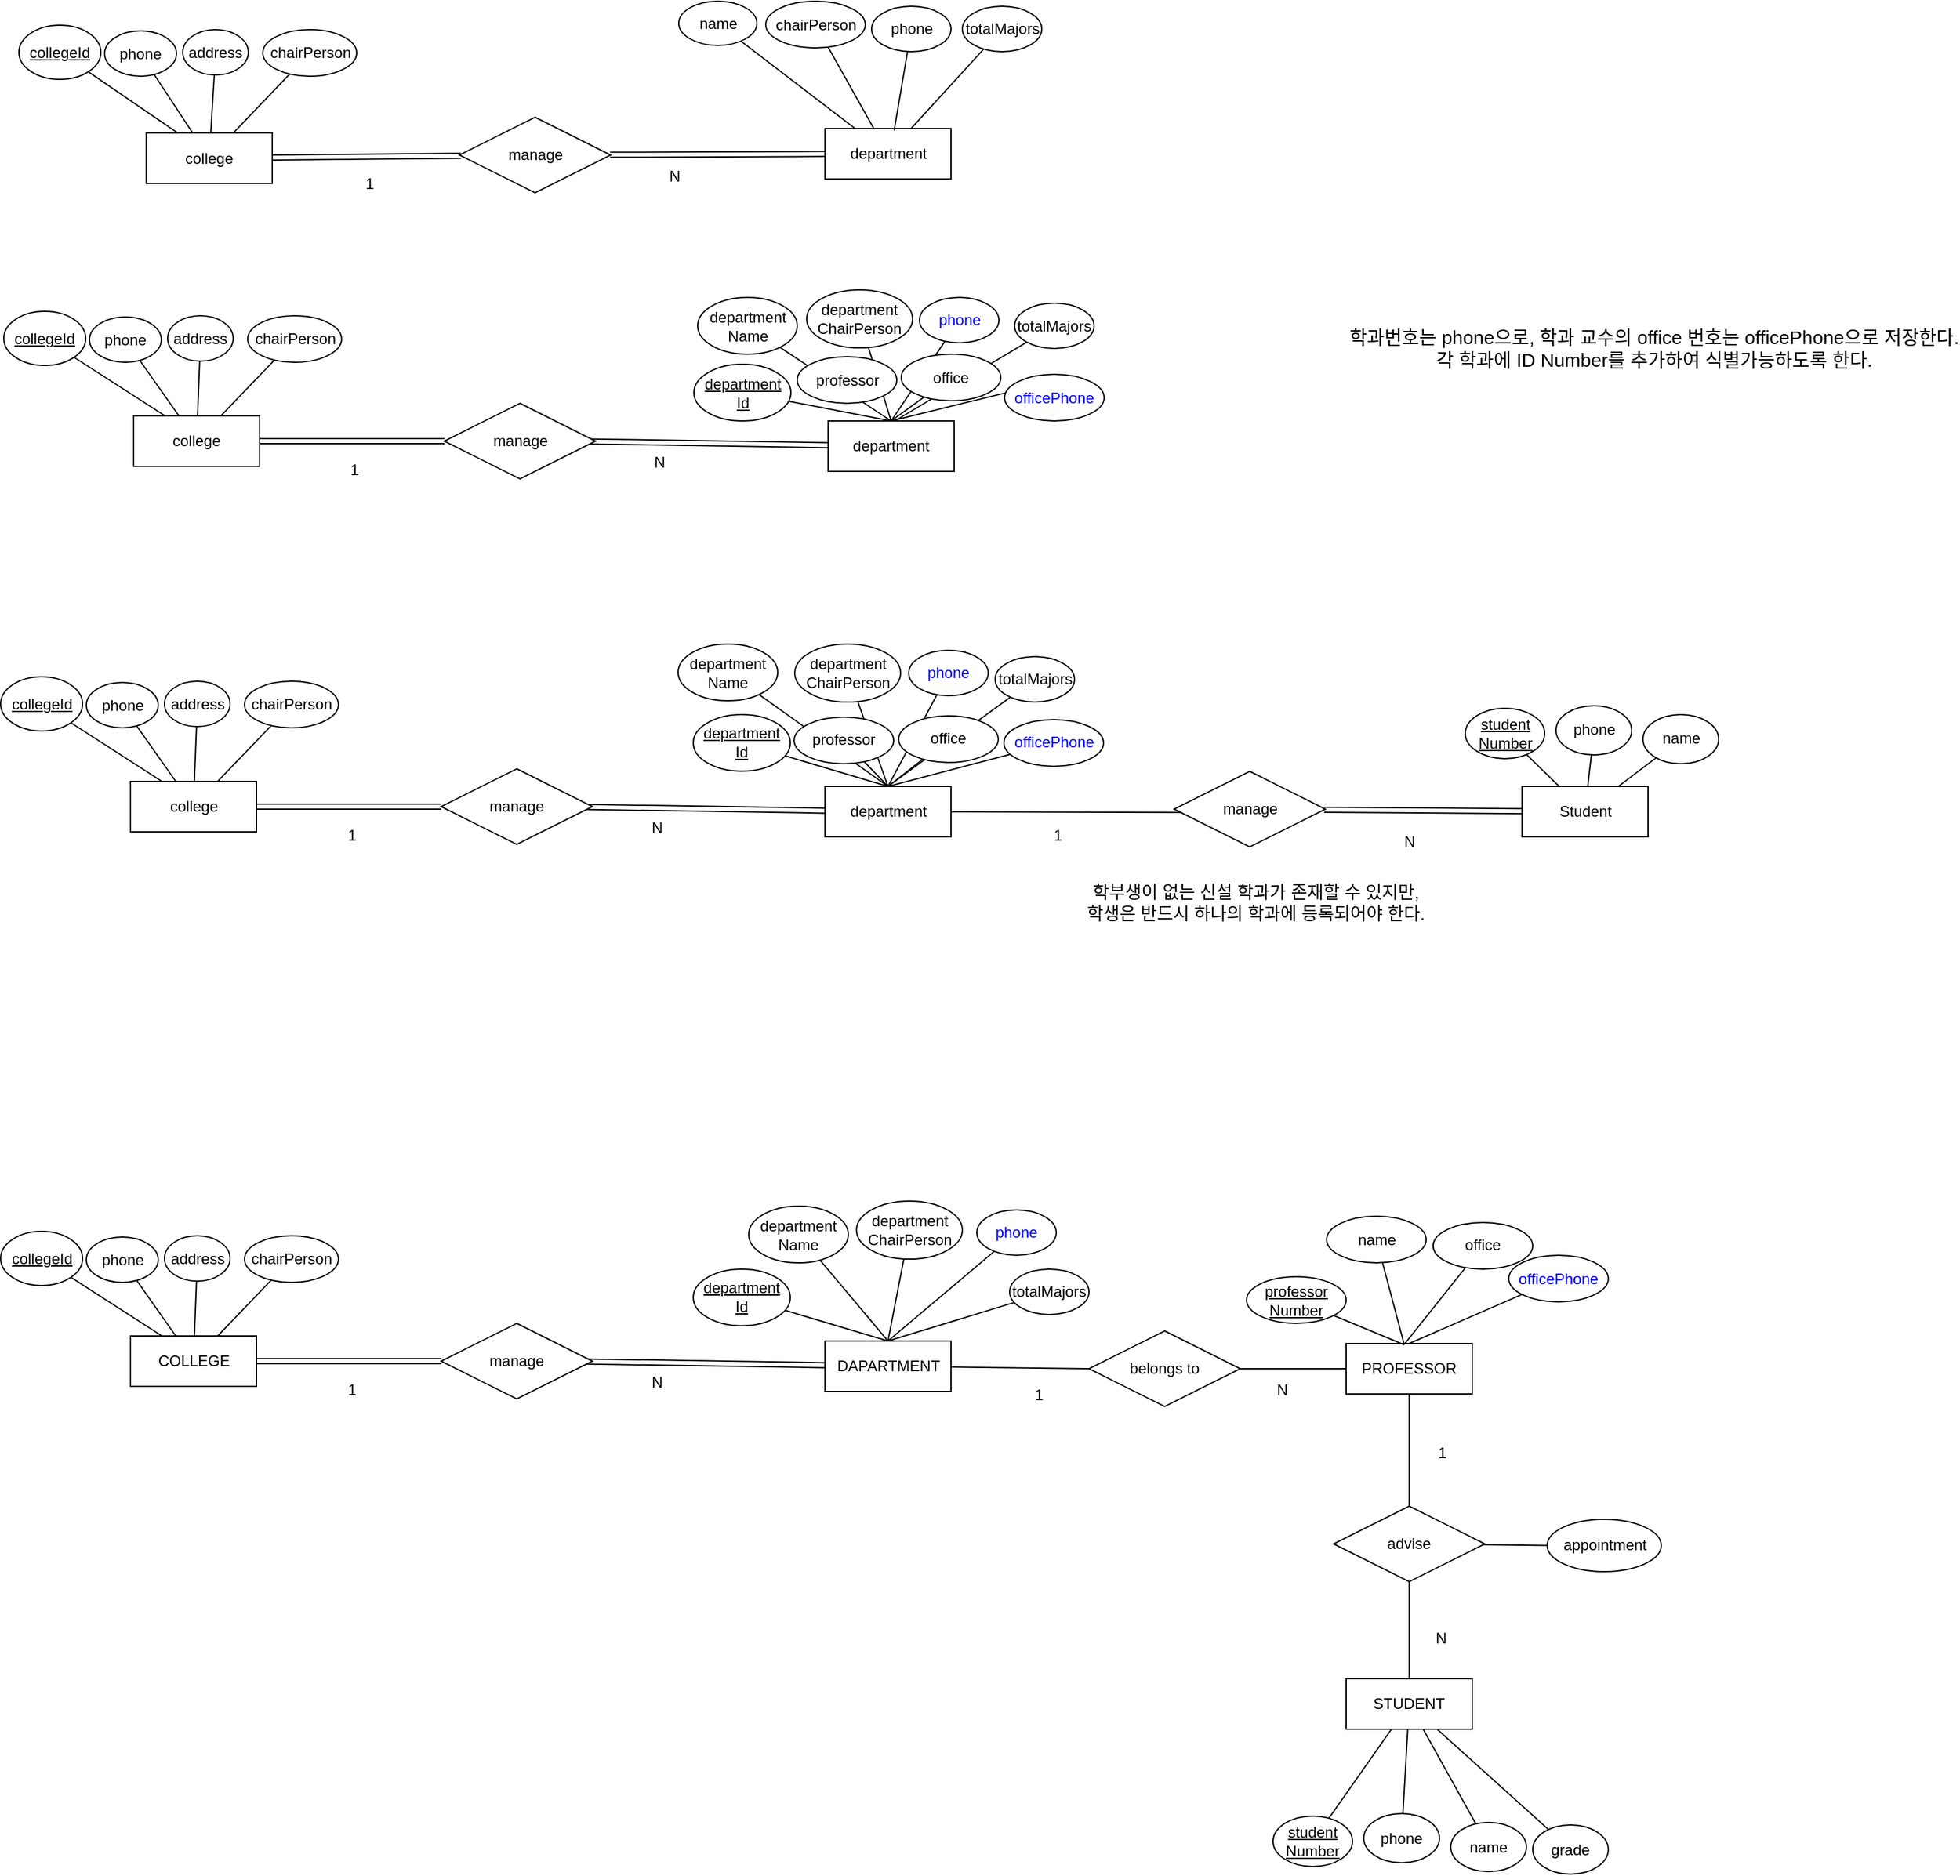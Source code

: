 <mxfile version="24.2.5" type="github">
  <diagram name="페이지-1" id="x8SsmTS3z8Ox9c6H-yE6">
    <mxGraphModel dx="2115" dy="1215" grid="0" gridSize="10" guides="1" tooltips="1" connect="1" arrows="1" fold="1" page="1" pageScale="1" pageWidth="1600" pageHeight="900" math="0" shadow="0">
      <root>
        <mxCell id="0" />
        <mxCell id="1" parent="0" />
        <mxCell id="0O6U-kspZKTYRyNdCRrt-160" style="rounded=0;orthogonalLoop=1;jettySize=auto;html=1;endArrow=none;endFill=0;entryX=0.5;entryY=0;entryDx=0;entryDy=0;" edge="1" parent="1" target="0O6U-kspZKTYRyNdCRrt-48">
          <mxGeometry relative="1" as="geometry">
            <mxPoint x="872.739" y="357.702" as="sourcePoint" />
            <mxPoint x="785" y="464" as="targetPoint" />
          </mxGeometry>
        </mxCell>
        <mxCell id="0O6U-kspZKTYRyNdCRrt-157" style="rounded=0;orthogonalLoop=1;jettySize=auto;html=1;endArrow=none;endFill=0;entryX=0.5;entryY=0;entryDx=0;entryDy=0;" edge="1" parent="1" source="0O6U-kspZKTYRyNdCRrt-156" target="0O6U-kspZKTYRyNdCRrt-48">
          <mxGeometry relative="1" as="geometry">
            <mxPoint x="751" y="463" as="targetPoint" />
          </mxGeometry>
        </mxCell>
        <mxCell id="0O6U-kspZKTYRyNdCRrt-72" style="rounded=0;orthogonalLoop=1;jettySize=auto;html=1;endArrow=none;endFill=0;entryX=0.5;entryY=0;entryDx=0;entryDy=0;" edge="1" parent="1" source="0O6U-kspZKTYRyNdCRrt-70" target="0O6U-kspZKTYRyNdCRrt-48">
          <mxGeometry relative="1" as="geometry" />
        </mxCell>
        <mxCell id="0O6U-kspZKTYRyNdCRrt-22" style="rounded=0;orthogonalLoop=1;jettySize=auto;html=1;endArrow=none;endFill=0;" edge="1" parent="1" source="0O6U-kspZKTYRyNdCRrt-1" target="0O6U-kspZKTYRyNdCRrt-21">
          <mxGeometry relative="1" as="geometry" />
        </mxCell>
        <mxCell id="0O6U-kspZKTYRyNdCRrt-1" value="department" style="whiteSpace=wrap;html=1;align=center;" vertex="1" parent="1">
          <mxGeometry x="696.5" y="156" width="100" height="40" as="geometry" />
        </mxCell>
        <mxCell id="0O6U-kspZKTYRyNdCRrt-15" style="rounded=0;orthogonalLoop=1;jettySize=auto;html=1;endArrow=none;endFill=0;" edge="1" parent="1" source="0O6U-kspZKTYRyNdCRrt-2" target="0O6U-kspZKTYRyNdCRrt-1">
          <mxGeometry relative="1" as="geometry" />
        </mxCell>
        <mxCell id="0O6U-kspZKTYRyNdCRrt-2" value="chairPerson" style="ellipse;whiteSpace=wrap;html=1;align=center;" vertex="1" parent="1">
          <mxGeometry x="649.5" y="55" width="79" height="37" as="geometry" />
        </mxCell>
        <mxCell id="0O6U-kspZKTYRyNdCRrt-13" style="rounded=0;orthogonalLoop=1;jettySize=auto;html=1;endArrow=none;endFill=0;" edge="1" parent="1" source="0O6U-kspZKTYRyNdCRrt-3" target="0O6U-kspZKTYRyNdCRrt-1">
          <mxGeometry relative="1" as="geometry" />
        </mxCell>
        <mxCell id="0O6U-kspZKTYRyNdCRrt-3" value="name" style="ellipse;whiteSpace=wrap;html=1;align=center;" vertex="1" parent="1">
          <mxGeometry x="580.5" y="55" width="62" height="35" as="geometry" />
        </mxCell>
        <mxCell id="0O6U-kspZKTYRyNdCRrt-18" style="rounded=0;orthogonalLoop=1;jettySize=auto;html=1;entryX=0.549;entryY=0.04;entryDx=0;entryDy=0;endArrow=none;endFill=0;entryPerimeter=0;" edge="1" parent="1" source="0O6U-kspZKTYRyNdCRrt-4" target="0O6U-kspZKTYRyNdCRrt-1">
          <mxGeometry relative="1" as="geometry" />
        </mxCell>
        <mxCell id="0O6U-kspZKTYRyNdCRrt-4" value="phone" style="ellipse;whiteSpace=wrap;html=1;align=center;" vertex="1" parent="1">
          <mxGeometry x="733.5" y="59" width="63" height="36" as="geometry" />
        </mxCell>
        <mxCell id="0O6U-kspZKTYRyNdCRrt-19" style="rounded=0;orthogonalLoop=1;jettySize=auto;html=1;endArrow=none;endFill=0;" edge="1" parent="1" source="0O6U-kspZKTYRyNdCRrt-5" target="0O6U-kspZKTYRyNdCRrt-6">
          <mxGeometry relative="1" as="geometry" />
        </mxCell>
        <mxCell id="0O6U-kspZKTYRyNdCRrt-5" value="address" style="ellipse;whiteSpace=wrap;html=1;align=center;" vertex="1" parent="1">
          <mxGeometry x="187" y="77.5" width="52" height="36" as="geometry" />
        </mxCell>
        <mxCell id="0O6U-kspZKTYRyNdCRrt-173" style="rounded=0;orthogonalLoop=1;jettySize=auto;html=1;shape=link;" edge="1" parent="1" source="0O6U-kspZKTYRyNdCRrt-6" target="0O6U-kspZKTYRyNdCRrt-7">
          <mxGeometry relative="1" as="geometry" />
        </mxCell>
        <mxCell id="0O6U-kspZKTYRyNdCRrt-6" value="college" style="whiteSpace=wrap;html=1;align=center;" vertex="1" parent="1">
          <mxGeometry x="158" y="159.5" width="100" height="40" as="geometry" />
        </mxCell>
        <mxCell id="0O6U-kspZKTYRyNdCRrt-10" style="rounded=0;orthogonalLoop=1;jettySize=auto;html=1;shape=link;" edge="1" parent="1" source="0O6U-kspZKTYRyNdCRrt-7" target="0O6U-kspZKTYRyNdCRrt-1">
          <mxGeometry relative="1" as="geometry" />
        </mxCell>
        <mxCell id="0O6U-kspZKTYRyNdCRrt-7" value="manage" style="shape=rhombus;perimeter=rhombusPerimeter;whiteSpace=wrap;html=1;align=center;" vertex="1" parent="1">
          <mxGeometry x="406.5" y="147" width="120" height="60" as="geometry" />
        </mxCell>
        <mxCell id="0O6U-kspZKTYRyNdCRrt-11" value="1" style="text;html=1;align=center;verticalAlign=middle;resizable=0;points=[];autosize=1;strokeColor=none;fillColor=none;" vertex="1" parent="1">
          <mxGeometry x="322.5" y="187" width="25" height="26" as="geometry" />
        </mxCell>
        <mxCell id="0O6U-kspZKTYRyNdCRrt-12" value="N" style="text;html=1;align=center;verticalAlign=middle;resizable=0;points=[];autosize=1;strokeColor=none;fillColor=none;" vertex="1" parent="1">
          <mxGeometry x="563.5" y="181" width="27" height="26" as="geometry" />
        </mxCell>
        <mxCell id="0O6U-kspZKTYRyNdCRrt-14" style="edgeStyle=orthogonalEdgeStyle;rounded=0;orthogonalLoop=1;jettySize=auto;html=1;exitX=0.5;exitY=1;exitDx=0;exitDy=0;" edge="1" parent="1" source="0O6U-kspZKTYRyNdCRrt-3" target="0O6U-kspZKTYRyNdCRrt-3">
          <mxGeometry relative="1" as="geometry" />
        </mxCell>
        <mxCell id="0O6U-kspZKTYRyNdCRrt-17" style="rounded=0;orthogonalLoop=1;jettySize=auto;html=1;endArrow=none;endFill=0;" edge="1" parent="1" source="0O6U-kspZKTYRyNdCRrt-16" target="0O6U-kspZKTYRyNdCRrt-6">
          <mxGeometry relative="1" as="geometry" />
        </mxCell>
        <mxCell id="0O6U-kspZKTYRyNdCRrt-16" value="phone" style="ellipse;whiteSpace=wrap;html=1;align=center;" vertex="1" parent="1">
          <mxGeometry x="125" y="78.5" width="57" height="36" as="geometry" />
        </mxCell>
        <mxCell id="0O6U-kspZKTYRyNdCRrt-21" value="totalMajors" style="ellipse;whiteSpace=wrap;html=1;align=center;" vertex="1" parent="1">
          <mxGeometry x="805.5" y="59" width="63" height="36" as="geometry" />
        </mxCell>
        <mxCell id="0O6U-kspZKTYRyNdCRrt-46" style="rounded=0;orthogonalLoop=1;jettySize=auto;html=1;endArrow=none;endFill=0;" edge="1" parent="1" source="0O6U-kspZKTYRyNdCRrt-43" target="0O6U-kspZKTYRyNdCRrt-6">
          <mxGeometry relative="1" as="geometry" />
        </mxCell>
        <mxCell id="0O6U-kspZKTYRyNdCRrt-43" value="chairPerson" style="ellipse;whiteSpace=wrap;html=1;align=center;" vertex="1" parent="1">
          <mxGeometry x="250.5" y="77.5" width="74.5" height="37" as="geometry" />
        </mxCell>
        <mxCell id="0O6U-kspZKTYRyNdCRrt-47" style="rounded=0;orthogonalLoop=1;jettySize=auto;html=1;endArrow=none;endFill=0;exitX=0.531;exitY=-0.003;exitDx=0;exitDy=0;exitPerimeter=0;" edge="1" parent="1" source="0O6U-kspZKTYRyNdCRrt-48" target="0O6U-kspZKTYRyNdCRrt-66">
          <mxGeometry relative="1" as="geometry" />
        </mxCell>
        <mxCell id="0O6U-kspZKTYRyNdCRrt-48" value="department" style="whiteSpace=wrap;html=1;align=center;" vertex="1" parent="1">
          <mxGeometry x="699" y="388" width="100" height="40" as="geometry" />
        </mxCell>
        <mxCell id="0O6U-kspZKTYRyNdCRrt-49" style="rounded=0;orthogonalLoop=1;jettySize=auto;html=1;endArrow=none;endFill=0;entryX=0.5;entryY=0;entryDx=0;entryDy=0;" edge="1" parent="1" source="0O6U-kspZKTYRyNdCRrt-50" target="0O6U-kspZKTYRyNdCRrt-48">
          <mxGeometry relative="1" as="geometry">
            <mxPoint x="756" y="463" as="targetPoint" />
          </mxGeometry>
        </mxCell>
        <mxCell id="0O6U-kspZKTYRyNdCRrt-50" value="&lt;div&gt;department&lt;/div&gt;ChairPerson" style="ellipse;whiteSpace=wrap;html=1;align=center;" vertex="1" parent="1">
          <mxGeometry x="682" y="284" width="84" height="46" as="geometry" />
        </mxCell>
        <mxCell id="0O6U-kspZKTYRyNdCRrt-51" style="rounded=0;orthogonalLoop=1;jettySize=auto;html=1;endArrow=none;endFill=0;entryX=0.5;entryY=0;entryDx=0;entryDy=0;" edge="1" parent="1" source="0O6U-kspZKTYRyNdCRrt-52" target="0O6U-kspZKTYRyNdCRrt-48">
          <mxGeometry relative="1" as="geometry" />
        </mxCell>
        <mxCell id="0O6U-kspZKTYRyNdCRrt-52" value="department&lt;div&gt;Name&lt;/div&gt;" style="ellipse;whiteSpace=wrap;html=1;align=center;" vertex="1" parent="1">
          <mxGeometry x="595.5" y="290" width="79" height="45" as="geometry" />
        </mxCell>
        <mxCell id="0O6U-kspZKTYRyNdCRrt-53" style="rounded=0;orthogonalLoop=1;jettySize=auto;html=1;entryX=0.5;entryY=0;entryDx=0;entryDy=0;endArrow=none;endFill=0;" edge="1" parent="1" source="0O6U-kspZKTYRyNdCRrt-54" target="0O6U-kspZKTYRyNdCRrt-48">
          <mxGeometry relative="1" as="geometry" />
        </mxCell>
        <mxCell id="0O6U-kspZKTYRyNdCRrt-54" value="&lt;font color=&quot;#0000ff&quot;&gt;phone&lt;/font&gt;" style="ellipse;whiteSpace=wrap;html=1;align=center;" vertex="1" parent="1">
          <mxGeometry x="771.5" y="290" width="63" height="36" as="geometry" />
        </mxCell>
        <mxCell id="0O6U-kspZKTYRyNdCRrt-63" style="edgeStyle=orthogonalEdgeStyle;rounded=0;orthogonalLoop=1;jettySize=auto;html=1;exitX=0.5;exitY=1;exitDx=0;exitDy=0;" edge="1" parent="1" source="0O6U-kspZKTYRyNdCRrt-52" target="0O6U-kspZKTYRyNdCRrt-52">
          <mxGeometry relative="1" as="geometry" />
        </mxCell>
        <mxCell id="0O6U-kspZKTYRyNdCRrt-66" value="totalMajors" style="ellipse;whiteSpace=wrap;html=1;align=center;" vertex="1" parent="1">
          <mxGeometry x="847" y="294.5" width="63" height="36" as="geometry" />
        </mxCell>
        <mxCell id="0O6U-kspZKTYRyNdCRrt-69" value="professor" style="ellipse;whiteSpace=wrap;html=1;align=center;" vertex="1" parent="1">
          <mxGeometry x="674.5" y="337" width="79" height="37" as="geometry" />
        </mxCell>
        <mxCell id="0O6U-kspZKTYRyNdCRrt-70" value="office" style="ellipse;whiteSpace=wrap;html=1;align=center;" vertex="1" parent="1">
          <mxGeometry x="757" y="335" width="79" height="37" as="geometry" />
        </mxCell>
        <mxCell id="0O6U-kspZKTYRyNdCRrt-73" style="edgeStyle=orthogonalEdgeStyle;rounded=0;orthogonalLoop=1;jettySize=auto;html=1;exitX=0.5;exitY=1;exitDx=0;exitDy=0;" edge="1" parent="1" source="0O6U-kspZKTYRyNdCRrt-69" target="0O6U-kspZKTYRyNdCRrt-69">
          <mxGeometry relative="1" as="geometry" />
        </mxCell>
        <mxCell id="0O6U-kspZKTYRyNdCRrt-145" value="&lt;font style=&quot;font-size: 15px;&quot;&gt;학과번호는 phone으로, 학과 교수의 office 번호는 officePhone으로 저장한다.&lt;/font&gt;&lt;div&gt;&lt;span style=&quot;font-size: 15px;&quot;&gt;각 학과에 ID Number를 추가하여 식별가능하도록 한다.&lt;/span&gt;&lt;/div&gt;" style="text;html=1;align=center;verticalAlign=middle;resizable=0;points=[];autosize=1;strokeColor=none;fillColor=none;" vertex="1" parent="1">
          <mxGeometry x="1111" y="306" width="485" height="48" as="geometry" />
        </mxCell>
        <mxCell id="0O6U-kspZKTYRyNdCRrt-152" style="rounded=0;orthogonalLoop=1;jettySize=auto;html=1;entryX=0.25;entryY=0;entryDx=0;entryDy=0;endArrow=none;endFill=0;" edge="1" parent="1" source="0O6U-kspZKTYRyNdCRrt-150" target="0O6U-kspZKTYRyNdCRrt-6">
          <mxGeometry relative="1" as="geometry" />
        </mxCell>
        <mxCell id="0O6U-kspZKTYRyNdCRrt-150" value="&lt;u&gt;collegeId&lt;/u&gt;" style="ellipse;whiteSpace=wrap;html=1;align=center;" vertex="1" parent="1">
          <mxGeometry x="57" y="74" width="65" height="43" as="geometry" />
        </mxCell>
        <mxCell id="0O6U-kspZKTYRyNdCRrt-156" value="&lt;u&gt;department&lt;/u&gt;&lt;div&gt;&lt;u&gt;Id&lt;/u&gt;&lt;/div&gt;" style="ellipse;whiteSpace=wrap;html=1;align=center;" vertex="1" parent="1">
          <mxGeometry x="592.5" y="343.05" width="77" height="44.95" as="geometry" />
        </mxCell>
        <mxCell id="0O6U-kspZKTYRyNdCRrt-159" value="&lt;font color=&quot;#0000ff&quot;&gt;officePhone&lt;/font&gt;" style="ellipse;whiteSpace=wrap;html=1;align=center;" vertex="1" parent="1">
          <mxGeometry x="839" y="351" width="79" height="37" as="geometry" />
        </mxCell>
        <mxCell id="0O6U-kspZKTYRyNdCRrt-182" style="rounded=0;orthogonalLoop=1;jettySize=auto;html=1;endArrow=none;endFill=0;" edge="1" parent="1" source="0O6U-kspZKTYRyNdCRrt-183" target="0O6U-kspZKTYRyNdCRrt-185">
          <mxGeometry relative="1" as="geometry" />
        </mxCell>
        <mxCell id="0O6U-kspZKTYRyNdCRrt-183" value="address" style="ellipse;whiteSpace=wrap;html=1;align=center;" vertex="1" parent="1">
          <mxGeometry x="175" y="304.5" width="52" height="36" as="geometry" />
        </mxCell>
        <mxCell id="0O6U-kspZKTYRyNdCRrt-184" style="rounded=0;orthogonalLoop=1;jettySize=auto;html=1;shape=link;" edge="1" parent="1" source="0O6U-kspZKTYRyNdCRrt-185" target="0O6U-kspZKTYRyNdCRrt-187">
          <mxGeometry relative="1" as="geometry" />
        </mxCell>
        <mxCell id="0O6U-kspZKTYRyNdCRrt-185" value="college" style="whiteSpace=wrap;html=1;align=center;" vertex="1" parent="1">
          <mxGeometry x="148" y="384" width="100" height="40" as="geometry" />
        </mxCell>
        <mxCell id="0O6U-kspZKTYRyNdCRrt-186" style="rounded=0;orthogonalLoop=1;jettySize=auto;html=1;shape=link;" edge="1" parent="1" target="0O6U-kspZKTYRyNdCRrt-48">
          <mxGeometry relative="1" as="geometry">
            <mxPoint x="506.574" y="404.207" as="sourcePoint" />
            <mxPoint x="677" y="403.599" as="targetPoint" />
          </mxGeometry>
        </mxCell>
        <mxCell id="0O6U-kspZKTYRyNdCRrt-187" value="manage" style="shape=rhombus;perimeter=rhombusPerimeter;whiteSpace=wrap;html=1;align=center;" vertex="1" parent="1">
          <mxGeometry x="394.5" y="374" width="120" height="60" as="geometry" />
        </mxCell>
        <mxCell id="0O6U-kspZKTYRyNdCRrt-188" value="1" style="text;html=1;align=center;verticalAlign=middle;resizable=0;points=[];autosize=1;strokeColor=none;fillColor=none;" vertex="1" parent="1">
          <mxGeometry x="310.5" y="414" width="25" height="26" as="geometry" />
        </mxCell>
        <mxCell id="0O6U-kspZKTYRyNdCRrt-189" value="N" style="text;html=1;align=center;verticalAlign=middle;resizable=0;points=[];autosize=1;strokeColor=none;fillColor=none;" vertex="1" parent="1">
          <mxGeometry x="551.5" y="408" width="27" height="26" as="geometry" />
        </mxCell>
        <mxCell id="0O6U-kspZKTYRyNdCRrt-190" style="edgeStyle=orthogonalEdgeStyle;rounded=0;orthogonalLoop=1;jettySize=auto;html=1;exitX=0.5;exitY=1;exitDx=0;exitDy=0;" edge="1" parent="1">
          <mxGeometry relative="1" as="geometry">
            <mxPoint x="599.5" y="317" as="sourcePoint" />
            <mxPoint x="599.5" y="317" as="targetPoint" />
          </mxGeometry>
        </mxCell>
        <mxCell id="0O6U-kspZKTYRyNdCRrt-191" style="rounded=0;orthogonalLoop=1;jettySize=auto;html=1;endArrow=none;endFill=0;" edge="1" parent="1" source="0O6U-kspZKTYRyNdCRrt-192" target="0O6U-kspZKTYRyNdCRrt-185">
          <mxGeometry relative="1" as="geometry" />
        </mxCell>
        <mxCell id="0O6U-kspZKTYRyNdCRrt-192" value="phone" style="ellipse;whiteSpace=wrap;html=1;align=center;" vertex="1" parent="1">
          <mxGeometry x="113" y="305.5" width="57" height="36" as="geometry" />
        </mxCell>
        <mxCell id="0O6U-kspZKTYRyNdCRrt-194" style="rounded=0;orthogonalLoop=1;jettySize=auto;html=1;endArrow=none;endFill=0;" edge="1" parent="1" source="0O6U-kspZKTYRyNdCRrt-195" target="0O6U-kspZKTYRyNdCRrt-185">
          <mxGeometry relative="1" as="geometry" />
        </mxCell>
        <mxCell id="0O6U-kspZKTYRyNdCRrt-195" value="chairPerson" style="ellipse;whiteSpace=wrap;html=1;align=center;" vertex="1" parent="1">
          <mxGeometry x="238.5" y="304.5" width="74.5" height="37" as="geometry" />
        </mxCell>
        <mxCell id="0O6U-kspZKTYRyNdCRrt-196" style="rounded=0;orthogonalLoop=1;jettySize=auto;html=1;entryX=0.25;entryY=0;entryDx=0;entryDy=0;endArrow=none;endFill=0;" edge="1" parent="1" source="0O6U-kspZKTYRyNdCRrt-197" target="0O6U-kspZKTYRyNdCRrt-185">
          <mxGeometry relative="1" as="geometry" />
        </mxCell>
        <mxCell id="0O6U-kspZKTYRyNdCRrt-197" value="&lt;u&gt;collegeId&lt;/u&gt;" style="ellipse;whiteSpace=wrap;html=1;align=center;" vertex="1" parent="1">
          <mxGeometry x="45" y="301" width="65" height="43" as="geometry" />
        </mxCell>
        <mxCell id="0O6U-kspZKTYRyNdCRrt-199" style="rounded=0;orthogonalLoop=1;jettySize=auto;html=1;endArrow=none;endFill=0;entryX=0.5;entryY=0;entryDx=0;entryDy=0;" edge="1" parent="1" source="0O6U-kspZKTYRyNdCRrt-217" target="0O6U-kspZKTYRyNdCRrt-204">
          <mxGeometry relative="1" as="geometry">
            <mxPoint x="782.5" y="754" as="targetPoint" />
          </mxGeometry>
        </mxCell>
        <mxCell id="0O6U-kspZKTYRyNdCRrt-200" style="rounded=0;orthogonalLoop=1;jettySize=auto;html=1;endArrow=none;endFill=0;entryX=0.5;entryY=0;entryDx=0;entryDy=0;" edge="1" parent="1" source="0O6U-kspZKTYRyNdCRrt-216" target="0O6U-kspZKTYRyNdCRrt-204">
          <mxGeometry relative="1" as="geometry">
            <mxPoint x="748.5" y="753" as="targetPoint" />
          </mxGeometry>
        </mxCell>
        <mxCell id="0O6U-kspZKTYRyNdCRrt-201" style="rounded=0;orthogonalLoop=1;jettySize=auto;html=1;endArrow=none;endFill=0;entryX=0.5;entryY=0;entryDx=0;entryDy=0;" edge="1" parent="1" source="0O6U-kspZKTYRyNdCRrt-214" target="0O6U-kspZKTYRyNdCRrt-204">
          <mxGeometry relative="1" as="geometry" />
        </mxCell>
        <mxCell id="0O6U-kspZKTYRyNdCRrt-202" style="rounded=0;orthogonalLoop=1;jettySize=auto;html=1;endArrow=none;endFill=0;entryX=0.5;entryY=0;entryDx=0;entryDy=0;" edge="1" parent="1" source="0O6U-kspZKTYRyNdCRrt-213" target="0O6U-kspZKTYRyNdCRrt-204">
          <mxGeometry relative="1" as="geometry" />
        </mxCell>
        <mxCell id="0O6U-kspZKTYRyNdCRrt-203" style="rounded=0;orthogonalLoop=1;jettySize=auto;html=1;endArrow=none;endFill=0;exitX=0.5;exitY=0;exitDx=0;exitDy=0;" edge="1" parent="1" source="0O6U-kspZKTYRyNdCRrt-204" target="0O6U-kspZKTYRyNdCRrt-212">
          <mxGeometry relative="1" as="geometry" />
        </mxCell>
        <mxCell id="0O6U-kspZKTYRyNdCRrt-204" value="department" style="whiteSpace=wrap;html=1;align=center;" vertex="1" parent="1">
          <mxGeometry x="696.5" y="678" width="100" height="40" as="geometry" />
        </mxCell>
        <mxCell id="0O6U-kspZKTYRyNdCRrt-205" style="rounded=0;orthogonalLoop=1;jettySize=auto;html=1;endArrow=none;endFill=0;entryX=0.5;entryY=0;entryDx=0;entryDy=0;" edge="1" parent="1" source="0O6U-kspZKTYRyNdCRrt-206" target="0O6U-kspZKTYRyNdCRrt-204">
          <mxGeometry relative="1" as="geometry">
            <mxPoint x="753.5" y="753" as="targetPoint" />
          </mxGeometry>
        </mxCell>
        <mxCell id="0O6U-kspZKTYRyNdCRrt-206" value="&lt;div&gt;department&lt;/div&gt;ChairPerson" style="ellipse;whiteSpace=wrap;html=1;align=center;" vertex="1" parent="1">
          <mxGeometry x="672.5" y="565" width="84" height="46" as="geometry" />
        </mxCell>
        <mxCell id="0O6U-kspZKTYRyNdCRrt-207" style="rounded=0;orthogonalLoop=1;jettySize=auto;html=1;endArrow=none;endFill=0;entryX=0.5;entryY=0;entryDx=0;entryDy=0;" edge="1" parent="1" source="0O6U-kspZKTYRyNdCRrt-208" target="0O6U-kspZKTYRyNdCRrt-204">
          <mxGeometry relative="1" as="geometry" />
        </mxCell>
        <mxCell id="0O6U-kspZKTYRyNdCRrt-208" value="department&lt;div&gt;Name&lt;/div&gt;" style="ellipse;whiteSpace=wrap;html=1;align=center;" vertex="1" parent="1">
          <mxGeometry x="580" y="565" width="79" height="45" as="geometry" />
        </mxCell>
        <mxCell id="0O6U-kspZKTYRyNdCRrt-209" style="rounded=0;orthogonalLoop=1;jettySize=auto;html=1;entryX=0.5;entryY=0;entryDx=0;entryDy=0;endArrow=none;endFill=0;" edge="1" parent="1" source="0O6U-kspZKTYRyNdCRrt-210" target="0O6U-kspZKTYRyNdCRrt-204">
          <mxGeometry relative="1" as="geometry" />
        </mxCell>
        <mxCell id="0O6U-kspZKTYRyNdCRrt-210" value="&lt;font color=&quot;#0000ff&quot;&gt;phone&lt;/font&gt;" style="ellipse;whiteSpace=wrap;html=1;align=center;" vertex="1" parent="1">
          <mxGeometry x="763" y="570" width="63" height="36" as="geometry" />
        </mxCell>
        <mxCell id="0O6U-kspZKTYRyNdCRrt-211" style="edgeStyle=orthogonalEdgeStyle;rounded=0;orthogonalLoop=1;jettySize=auto;html=1;exitX=0.5;exitY=1;exitDx=0;exitDy=0;" edge="1" parent="1" source="0O6U-kspZKTYRyNdCRrt-208" target="0O6U-kspZKTYRyNdCRrt-208">
          <mxGeometry relative="1" as="geometry" />
        </mxCell>
        <mxCell id="0O6U-kspZKTYRyNdCRrt-212" value="totalMajors" style="ellipse;whiteSpace=wrap;html=1;align=center;" vertex="1" parent="1">
          <mxGeometry x="831.5" y="575" width="63" height="36" as="geometry" />
        </mxCell>
        <mxCell id="0O6U-kspZKTYRyNdCRrt-213" value="professor" style="ellipse;whiteSpace=wrap;html=1;align=center;" vertex="1" parent="1">
          <mxGeometry x="672" y="622.98" width="79" height="37" as="geometry" />
        </mxCell>
        <mxCell id="0O6U-kspZKTYRyNdCRrt-214" value="office" style="ellipse;whiteSpace=wrap;html=1;align=center;" vertex="1" parent="1">
          <mxGeometry x="755" y="621.98" width="79" height="37" as="geometry" />
        </mxCell>
        <mxCell id="0O6U-kspZKTYRyNdCRrt-215" style="edgeStyle=orthogonalEdgeStyle;rounded=0;orthogonalLoop=1;jettySize=auto;html=1;exitX=0.5;exitY=1;exitDx=0;exitDy=0;" edge="1" parent="1" source="0O6U-kspZKTYRyNdCRrt-213" target="0O6U-kspZKTYRyNdCRrt-213">
          <mxGeometry relative="1" as="geometry" />
        </mxCell>
        <mxCell id="0O6U-kspZKTYRyNdCRrt-216" value="&lt;u&gt;department&lt;/u&gt;&lt;div&gt;&lt;u&gt;Id&lt;/u&gt;&lt;/div&gt;" style="ellipse;whiteSpace=wrap;html=1;align=center;" vertex="1" parent="1">
          <mxGeometry x="592" y="620.98" width="77" height="44.95" as="geometry" />
        </mxCell>
        <mxCell id="0O6U-kspZKTYRyNdCRrt-217" value="&lt;font color=&quot;#0000ff&quot;&gt;officePhone&lt;/font&gt;" style="ellipse;whiteSpace=wrap;html=1;align=center;" vertex="1" parent="1">
          <mxGeometry x="838.5" y="624.96" width="79" height="37" as="geometry" />
        </mxCell>
        <mxCell id="0O6U-kspZKTYRyNdCRrt-218" style="rounded=0;orthogonalLoop=1;jettySize=auto;html=1;endArrow=none;endFill=0;" edge="1" parent="1" source="0O6U-kspZKTYRyNdCRrt-219" target="0O6U-kspZKTYRyNdCRrt-221">
          <mxGeometry relative="1" as="geometry" />
        </mxCell>
        <mxCell id="0O6U-kspZKTYRyNdCRrt-219" value="address" style="ellipse;whiteSpace=wrap;html=1;align=center;" vertex="1" parent="1">
          <mxGeometry x="172.5" y="594.5" width="52" height="36" as="geometry" />
        </mxCell>
        <mxCell id="0O6U-kspZKTYRyNdCRrt-220" style="rounded=0;orthogonalLoop=1;jettySize=auto;html=1;shape=link;" edge="1" parent="1" source="0O6U-kspZKTYRyNdCRrt-221" target="0O6U-kspZKTYRyNdCRrt-223">
          <mxGeometry relative="1" as="geometry" />
        </mxCell>
        <mxCell id="0O6U-kspZKTYRyNdCRrt-221" value="college" style="whiteSpace=wrap;html=1;align=center;" vertex="1" parent="1">
          <mxGeometry x="145.5" y="674" width="100" height="40" as="geometry" />
        </mxCell>
        <mxCell id="0O6U-kspZKTYRyNdCRrt-222" style="rounded=0;orthogonalLoop=1;jettySize=auto;html=1;shape=link;" edge="1" parent="1" target="0O6U-kspZKTYRyNdCRrt-204">
          <mxGeometry relative="1" as="geometry">
            <mxPoint x="504.074" y="694.207" as="sourcePoint" />
            <mxPoint x="674.5" y="693.599" as="targetPoint" />
          </mxGeometry>
        </mxCell>
        <mxCell id="0O6U-kspZKTYRyNdCRrt-223" value="manage" style="shape=rhombus;perimeter=rhombusPerimeter;whiteSpace=wrap;html=1;align=center;" vertex="1" parent="1">
          <mxGeometry x="392" y="664" width="120" height="60" as="geometry" />
        </mxCell>
        <mxCell id="0O6U-kspZKTYRyNdCRrt-224" value="1" style="text;html=1;align=center;verticalAlign=middle;resizable=0;points=[];autosize=1;strokeColor=none;fillColor=none;" vertex="1" parent="1">
          <mxGeometry x="308" y="704" width="25" height="26" as="geometry" />
        </mxCell>
        <mxCell id="0O6U-kspZKTYRyNdCRrt-225" value="N" style="text;html=1;align=center;verticalAlign=middle;resizable=0;points=[];autosize=1;strokeColor=none;fillColor=none;" vertex="1" parent="1">
          <mxGeometry x="549" y="698" width="27" height="26" as="geometry" />
        </mxCell>
        <mxCell id="0O6U-kspZKTYRyNdCRrt-226" style="edgeStyle=orthogonalEdgeStyle;rounded=0;orthogonalLoop=1;jettySize=auto;html=1;exitX=0.5;exitY=1;exitDx=0;exitDy=0;" edge="1" parent="1">
          <mxGeometry relative="1" as="geometry">
            <mxPoint x="597" y="607" as="sourcePoint" />
            <mxPoint x="597" y="607" as="targetPoint" />
          </mxGeometry>
        </mxCell>
        <mxCell id="0O6U-kspZKTYRyNdCRrt-227" style="rounded=0;orthogonalLoop=1;jettySize=auto;html=1;endArrow=none;endFill=0;" edge="1" parent="1" source="0O6U-kspZKTYRyNdCRrt-228" target="0O6U-kspZKTYRyNdCRrt-221">
          <mxGeometry relative="1" as="geometry" />
        </mxCell>
        <mxCell id="0O6U-kspZKTYRyNdCRrt-228" value="phone" style="ellipse;whiteSpace=wrap;html=1;align=center;" vertex="1" parent="1">
          <mxGeometry x="110.5" y="595.5" width="57" height="36" as="geometry" />
        </mxCell>
        <mxCell id="0O6U-kspZKTYRyNdCRrt-229" style="rounded=0;orthogonalLoop=1;jettySize=auto;html=1;endArrow=none;endFill=0;" edge="1" parent="1" source="0O6U-kspZKTYRyNdCRrt-230" target="0O6U-kspZKTYRyNdCRrt-221">
          <mxGeometry relative="1" as="geometry" />
        </mxCell>
        <mxCell id="0O6U-kspZKTYRyNdCRrt-230" value="chairPerson" style="ellipse;whiteSpace=wrap;html=1;align=center;" vertex="1" parent="1">
          <mxGeometry x="236" y="594.5" width="74.5" height="37" as="geometry" />
        </mxCell>
        <mxCell id="0O6U-kspZKTYRyNdCRrt-231" style="rounded=0;orthogonalLoop=1;jettySize=auto;html=1;entryX=0.25;entryY=0;entryDx=0;entryDy=0;endArrow=none;endFill=0;" edge="1" parent="1" source="0O6U-kspZKTYRyNdCRrt-232" target="0O6U-kspZKTYRyNdCRrt-221">
          <mxGeometry relative="1" as="geometry" />
        </mxCell>
        <mxCell id="0O6U-kspZKTYRyNdCRrt-232" value="&lt;u&gt;collegeId&lt;/u&gt;" style="ellipse;whiteSpace=wrap;html=1;align=center;" vertex="1" parent="1">
          <mxGeometry x="42.5" y="591" width="65" height="43" as="geometry" />
        </mxCell>
        <mxCell id="0O6U-kspZKTYRyNdCRrt-233" value="Student" style="whiteSpace=wrap;html=1;align=center;" vertex="1" parent="1">
          <mxGeometry x="1249.5" y="678" width="100" height="40" as="geometry" />
        </mxCell>
        <mxCell id="0O6U-kspZKTYRyNdCRrt-234" style="rounded=0;orthogonalLoop=1;jettySize=auto;html=1;shape=link;" edge="1" parent="1" source="0O6U-kspZKTYRyNdCRrt-235" target="0O6U-kspZKTYRyNdCRrt-233">
          <mxGeometry relative="1" as="geometry" />
        </mxCell>
        <mxCell id="0O6U-kspZKTYRyNdCRrt-235" value="manage" style="shape=rhombus;perimeter=rhombusPerimeter;whiteSpace=wrap;html=1;align=center;" vertex="1" parent="1">
          <mxGeometry x="973.5" y="666" width="120" height="60" as="geometry" />
        </mxCell>
        <mxCell id="0O6U-kspZKTYRyNdCRrt-236" value="&lt;font style=&quot;font-size: 14px;&quot;&gt;학부생이 없는 신설 학과가 존재할 수 있지만,&lt;/font&gt;&lt;div style=&quot;font-size: 14px;&quot;&gt;&lt;font style=&quot;font-size: 14px;&quot;&gt;학생은 반드시 하나의 학과에 등록되어야 한다.&lt;/font&gt;&lt;/div&gt;" style="text;html=1;align=center;verticalAlign=middle;resizable=0;points=[];autosize=1;strokeColor=none;fillColor=none;" vertex="1" parent="1">
          <mxGeometry x="902.5" y="747" width="271" height="46" as="geometry" />
        </mxCell>
        <mxCell id="0O6U-kspZKTYRyNdCRrt-237" style="rounded=0;orthogonalLoop=1;jettySize=auto;html=1;endArrow=none;endFill=0;" edge="1" parent="1" source="0O6U-kspZKTYRyNdCRrt-238" target="0O6U-kspZKTYRyNdCRrt-233">
          <mxGeometry relative="1" as="geometry" />
        </mxCell>
        <mxCell id="0O6U-kspZKTYRyNdCRrt-238" value="&lt;div&gt;&lt;u&gt;student&lt;/u&gt;&lt;/div&gt;&lt;u&gt;Number&lt;/u&gt;" style="ellipse;whiteSpace=wrap;html=1;align=center;" vertex="1" parent="1">
          <mxGeometry x="1204.5" y="615.95" width="63" height="40" as="geometry" />
        </mxCell>
        <mxCell id="0O6U-kspZKTYRyNdCRrt-239" style="rounded=0;orthogonalLoop=1;jettySize=auto;html=1;endArrow=none;endFill=0;" edge="1" parent="1" source="0O6U-kspZKTYRyNdCRrt-240" target="0O6U-kspZKTYRyNdCRrt-233">
          <mxGeometry relative="1" as="geometry" />
        </mxCell>
        <mxCell id="0O6U-kspZKTYRyNdCRrt-240" value="phone" style="ellipse;whiteSpace=wrap;html=1;align=center;" vertex="1" parent="1">
          <mxGeometry x="1276.5" y="613.98" width="60" height="39" as="geometry" />
        </mxCell>
        <mxCell id="0O6U-kspZKTYRyNdCRrt-241" style="rounded=0;orthogonalLoop=1;jettySize=auto;html=1;endArrow=none;endFill=0;" edge="1" parent="1" source="0O6U-kspZKTYRyNdCRrt-242" target="0O6U-kspZKTYRyNdCRrt-233">
          <mxGeometry relative="1" as="geometry" />
        </mxCell>
        <mxCell id="0O6U-kspZKTYRyNdCRrt-242" value="name" style="ellipse;whiteSpace=wrap;html=1;align=center;" vertex="1" parent="1">
          <mxGeometry x="1345.5" y="620.98" width="60" height="39" as="geometry" />
        </mxCell>
        <mxCell id="0O6U-kspZKTYRyNdCRrt-243" value="N" style="text;html=1;align=center;verticalAlign=middle;resizable=0;points=[];autosize=1;strokeColor=none;fillColor=none;" vertex="1" parent="1">
          <mxGeometry x="1146.5" y="709" width="27" height="26" as="geometry" />
        </mxCell>
        <mxCell id="0O6U-kspZKTYRyNdCRrt-245" style="rounded=0;orthogonalLoop=1;jettySize=auto;html=1;entryX=0.047;entryY=0.543;entryDx=0;entryDy=0;entryPerimeter=0;endArrow=none;endFill=0;" edge="1" parent="1" source="0O6U-kspZKTYRyNdCRrt-204" target="0O6U-kspZKTYRyNdCRrt-235">
          <mxGeometry relative="1" as="geometry" />
        </mxCell>
        <mxCell id="0O6U-kspZKTYRyNdCRrt-250" value="1" style="text;html=1;align=center;verticalAlign=middle;resizable=0;points=[];autosize=1;strokeColor=none;fillColor=none;" vertex="1" parent="1">
          <mxGeometry x="868" y="704" width="25" height="26" as="geometry" />
        </mxCell>
        <mxCell id="0O6U-kspZKTYRyNdCRrt-251" style="rounded=0;orthogonalLoop=1;jettySize=auto;html=1;endArrow=none;endFill=0;entryX=0.5;entryY=0;entryDx=0;entryDy=0;" edge="1" parent="1" source="0O6U-kspZKTYRyNdCRrt-269" target="0O6U-kspZKTYRyNdCRrt-301">
          <mxGeometry relative="1" as="geometry">
            <mxPoint x="782.5" y="1194" as="targetPoint" />
          </mxGeometry>
        </mxCell>
        <mxCell id="0O6U-kspZKTYRyNdCRrt-252" style="rounded=0;orthogonalLoop=1;jettySize=auto;html=1;endArrow=none;endFill=0;entryX=0.5;entryY=0;entryDx=0;entryDy=0;" edge="1" parent="1" source="0O6U-kspZKTYRyNdCRrt-268" target="0O6U-kspZKTYRyNdCRrt-256">
          <mxGeometry relative="1" as="geometry">
            <mxPoint x="748.5" y="1193" as="targetPoint" />
          </mxGeometry>
        </mxCell>
        <mxCell id="0O6U-kspZKTYRyNdCRrt-253" style="rounded=0;orthogonalLoop=1;jettySize=auto;html=1;endArrow=none;endFill=0;entryX=0.463;entryY=0.011;entryDx=0;entryDy=0;entryPerimeter=0;" edge="1" parent="1" source="0O6U-kspZKTYRyNdCRrt-266" target="0O6U-kspZKTYRyNdCRrt-301">
          <mxGeometry relative="1" as="geometry" />
        </mxCell>
        <mxCell id="0O6U-kspZKTYRyNdCRrt-255" style="rounded=0;orthogonalLoop=1;jettySize=auto;html=1;endArrow=none;endFill=0;exitX=0.5;exitY=0;exitDx=0;exitDy=0;" edge="1" parent="1" source="0O6U-kspZKTYRyNdCRrt-256" target="0O6U-kspZKTYRyNdCRrt-264">
          <mxGeometry relative="1" as="geometry" />
        </mxCell>
        <mxCell id="0O6U-kspZKTYRyNdCRrt-256" value="DAPARTMENT" style="whiteSpace=wrap;html=1;align=center;" vertex="1" parent="1">
          <mxGeometry x="696.5" y="1118" width="100" height="40" as="geometry" />
        </mxCell>
        <mxCell id="0O6U-kspZKTYRyNdCRrt-257" style="rounded=0;orthogonalLoop=1;jettySize=auto;html=1;endArrow=none;endFill=0;entryX=0.5;entryY=0;entryDx=0;entryDy=0;" edge="1" parent="1" source="0O6U-kspZKTYRyNdCRrt-258" target="0O6U-kspZKTYRyNdCRrt-256">
          <mxGeometry relative="1" as="geometry">
            <mxPoint x="753.5" y="1193" as="targetPoint" />
          </mxGeometry>
        </mxCell>
        <mxCell id="0O6U-kspZKTYRyNdCRrt-258" value="&lt;div&gt;department&lt;/div&gt;ChairPerson" style="ellipse;whiteSpace=wrap;html=1;align=center;" vertex="1" parent="1">
          <mxGeometry x="721.5" y="1007" width="84" height="46" as="geometry" />
        </mxCell>
        <mxCell id="0O6U-kspZKTYRyNdCRrt-259" style="rounded=0;orthogonalLoop=1;jettySize=auto;html=1;endArrow=none;endFill=0;entryX=0.5;entryY=0;entryDx=0;entryDy=0;" edge="1" parent="1" source="0O6U-kspZKTYRyNdCRrt-260" target="0O6U-kspZKTYRyNdCRrt-256">
          <mxGeometry relative="1" as="geometry" />
        </mxCell>
        <mxCell id="0O6U-kspZKTYRyNdCRrt-260" value="department&lt;div&gt;Name&lt;/div&gt;" style="ellipse;whiteSpace=wrap;html=1;align=center;" vertex="1" parent="1">
          <mxGeometry x="636" y="1011" width="79" height="45" as="geometry" />
        </mxCell>
        <mxCell id="0O6U-kspZKTYRyNdCRrt-261" style="rounded=0;orthogonalLoop=1;jettySize=auto;html=1;entryX=0.5;entryY=0;entryDx=0;entryDy=0;endArrow=none;endFill=0;" edge="1" parent="1" source="0O6U-kspZKTYRyNdCRrt-262" target="0O6U-kspZKTYRyNdCRrt-256">
          <mxGeometry relative="1" as="geometry" />
        </mxCell>
        <mxCell id="0O6U-kspZKTYRyNdCRrt-262" value="&lt;font color=&quot;#0000ff&quot;&gt;phone&lt;/font&gt;" style="ellipse;whiteSpace=wrap;html=1;align=center;" vertex="1" parent="1">
          <mxGeometry x="817" y="1014" width="63" height="36" as="geometry" />
        </mxCell>
        <mxCell id="0O6U-kspZKTYRyNdCRrt-263" style="edgeStyle=orthogonalEdgeStyle;rounded=0;orthogonalLoop=1;jettySize=auto;html=1;exitX=0.5;exitY=1;exitDx=0;exitDy=0;" edge="1" parent="1" source="0O6U-kspZKTYRyNdCRrt-260" target="0O6U-kspZKTYRyNdCRrt-260">
          <mxGeometry relative="1" as="geometry" />
        </mxCell>
        <mxCell id="0O6U-kspZKTYRyNdCRrt-264" value="totalMajors" style="ellipse;whiteSpace=wrap;html=1;align=center;" vertex="1" parent="1">
          <mxGeometry x="843" y="1060.98" width="63" height="36" as="geometry" />
        </mxCell>
        <mxCell id="0O6U-kspZKTYRyNdCRrt-266" value="office" style="ellipse;whiteSpace=wrap;html=1;align=center;" vertex="1" parent="1">
          <mxGeometry x="1179" y="1023.98" width="79" height="37" as="geometry" />
        </mxCell>
        <mxCell id="0O6U-kspZKTYRyNdCRrt-267" style="edgeStyle=orthogonalEdgeStyle;rounded=0;orthogonalLoop=1;jettySize=auto;html=1;exitX=0.5;exitY=1;exitDx=0;exitDy=0;" edge="1" parent="1">
          <mxGeometry relative="1" as="geometry">
            <mxPoint x="711.5" y="1099.98" as="sourcePoint" />
            <mxPoint x="711.5" y="1099.98" as="targetPoint" />
          </mxGeometry>
        </mxCell>
        <mxCell id="0O6U-kspZKTYRyNdCRrt-268" value="&lt;u&gt;department&lt;/u&gt;&lt;div&gt;&lt;u&gt;Id&lt;/u&gt;&lt;/div&gt;" style="ellipse;whiteSpace=wrap;html=1;align=center;" vertex="1" parent="1">
          <mxGeometry x="592" y="1060.98" width="77" height="44.95" as="geometry" />
        </mxCell>
        <mxCell id="0O6U-kspZKTYRyNdCRrt-269" value="&lt;font color=&quot;#0000ff&quot;&gt;officePhone&lt;/font&gt;" style="ellipse;whiteSpace=wrap;html=1;align=center;" vertex="1" parent="1">
          <mxGeometry x="1239" y="1050" width="79" height="37" as="geometry" />
        </mxCell>
        <mxCell id="0O6U-kspZKTYRyNdCRrt-270" style="rounded=0;orthogonalLoop=1;jettySize=auto;html=1;endArrow=none;endFill=0;" edge="1" parent="1" source="0O6U-kspZKTYRyNdCRrt-271" target="0O6U-kspZKTYRyNdCRrt-273">
          <mxGeometry relative="1" as="geometry" />
        </mxCell>
        <mxCell id="0O6U-kspZKTYRyNdCRrt-271" value="address" style="ellipse;whiteSpace=wrap;html=1;align=center;" vertex="1" parent="1">
          <mxGeometry x="172.5" y="1034.5" width="52" height="36" as="geometry" />
        </mxCell>
        <mxCell id="0O6U-kspZKTYRyNdCRrt-272" style="rounded=0;orthogonalLoop=1;jettySize=auto;html=1;shape=link;" edge="1" parent="1" source="0O6U-kspZKTYRyNdCRrt-273" target="0O6U-kspZKTYRyNdCRrt-275">
          <mxGeometry relative="1" as="geometry" />
        </mxCell>
        <mxCell id="0O6U-kspZKTYRyNdCRrt-273" value="COLLEGE" style="whiteSpace=wrap;html=1;align=center;" vertex="1" parent="1">
          <mxGeometry x="145.5" y="1114" width="100" height="40" as="geometry" />
        </mxCell>
        <mxCell id="0O6U-kspZKTYRyNdCRrt-274" style="rounded=0;orthogonalLoop=1;jettySize=auto;html=1;shape=link;" edge="1" parent="1" target="0O6U-kspZKTYRyNdCRrt-256">
          <mxGeometry relative="1" as="geometry">
            <mxPoint x="504.074" y="1134.207" as="sourcePoint" />
            <mxPoint x="674.5" y="1133.599" as="targetPoint" />
          </mxGeometry>
        </mxCell>
        <mxCell id="0O6U-kspZKTYRyNdCRrt-275" value="manage" style="shape=rhombus;perimeter=rhombusPerimeter;whiteSpace=wrap;html=1;align=center;" vertex="1" parent="1">
          <mxGeometry x="392" y="1104" width="120" height="60" as="geometry" />
        </mxCell>
        <mxCell id="0O6U-kspZKTYRyNdCRrt-276" value="1" style="text;html=1;align=center;verticalAlign=middle;resizable=0;points=[];autosize=1;strokeColor=none;fillColor=none;" vertex="1" parent="1">
          <mxGeometry x="308" y="1144" width="25" height="26" as="geometry" />
        </mxCell>
        <mxCell id="0O6U-kspZKTYRyNdCRrt-277" value="N" style="text;html=1;align=center;verticalAlign=middle;resizable=0;points=[];autosize=1;strokeColor=none;fillColor=none;" vertex="1" parent="1">
          <mxGeometry x="549" y="1138" width="27" height="26" as="geometry" />
        </mxCell>
        <mxCell id="0O6U-kspZKTYRyNdCRrt-278" style="edgeStyle=orthogonalEdgeStyle;rounded=0;orthogonalLoop=1;jettySize=auto;html=1;exitX=0.5;exitY=1;exitDx=0;exitDy=0;" edge="1" parent="1">
          <mxGeometry relative="1" as="geometry">
            <mxPoint x="597" y="1047" as="sourcePoint" />
            <mxPoint x="597" y="1047" as="targetPoint" />
          </mxGeometry>
        </mxCell>
        <mxCell id="0O6U-kspZKTYRyNdCRrt-279" style="rounded=0;orthogonalLoop=1;jettySize=auto;html=1;endArrow=none;endFill=0;" edge="1" parent="1" source="0O6U-kspZKTYRyNdCRrt-280" target="0O6U-kspZKTYRyNdCRrt-273">
          <mxGeometry relative="1" as="geometry" />
        </mxCell>
        <mxCell id="0O6U-kspZKTYRyNdCRrt-280" value="phone" style="ellipse;whiteSpace=wrap;html=1;align=center;" vertex="1" parent="1">
          <mxGeometry x="110.5" y="1035.5" width="57" height="36" as="geometry" />
        </mxCell>
        <mxCell id="0O6U-kspZKTYRyNdCRrt-281" style="rounded=0;orthogonalLoop=1;jettySize=auto;html=1;endArrow=none;endFill=0;" edge="1" parent="1" source="0O6U-kspZKTYRyNdCRrt-282" target="0O6U-kspZKTYRyNdCRrt-273">
          <mxGeometry relative="1" as="geometry" />
        </mxCell>
        <mxCell id="0O6U-kspZKTYRyNdCRrt-282" value="chairPerson" style="ellipse;whiteSpace=wrap;html=1;align=center;" vertex="1" parent="1">
          <mxGeometry x="236" y="1034.5" width="74.5" height="37" as="geometry" />
        </mxCell>
        <mxCell id="0O6U-kspZKTYRyNdCRrt-283" style="rounded=0;orthogonalLoop=1;jettySize=auto;html=1;entryX=0.25;entryY=0;entryDx=0;entryDy=0;endArrow=none;endFill=0;" edge="1" parent="1" source="0O6U-kspZKTYRyNdCRrt-284" target="0O6U-kspZKTYRyNdCRrt-273">
          <mxGeometry relative="1" as="geometry" />
        </mxCell>
        <mxCell id="0O6U-kspZKTYRyNdCRrt-284" value="&lt;u&gt;collegeId&lt;/u&gt;" style="ellipse;whiteSpace=wrap;html=1;align=center;" vertex="1" parent="1">
          <mxGeometry x="42.5" y="1031" width="65" height="43" as="geometry" />
        </mxCell>
        <mxCell id="0O6U-kspZKTYRyNdCRrt-285" value="STUDENT" style="whiteSpace=wrap;html=1;align=center;" vertex="1" parent="1">
          <mxGeometry x="1110" y="1386" width="100" height="40" as="geometry" />
        </mxCell>
        <mxCell id="0O6U-kspZKTYRyNdCRrt-289" style="rounded=0;orthogonalLoop=1;jettySize=auto;html=1;endArrow=none;endFill=0;" edge="1" parent="1" source="0O6U-kspZKTYRyNdCRrt-290" target="0O6U-kspZKTYRyNdCRrt-285">
          <mxGeometry relative="1" as="geometry" />
        </mxCell>
        <mxCell id="0O6U-kspZKTYRyNdCRrt-290" value="&lt;div&gt;&lt;u&gt;student&lt;/u&gt;&lt;/div&gt;&lt;u&gt;Number&lt;/u&gt;" style="ellipse;whiteSpace=wrap;html=1;align=center;" vertex="1" parent="1">
          <mxGeometry x="1052" y="1494.97" width="63" height="40" as="geometry" />
        </mxCell>
        <mxCell id="0O6U-kspZKTYRyNdCRrt-291" style="rounded=0;orthogonalLoop=1;jettySize=auto;html=1;endArrow=none;endFill=0;" edge="1" parent="1" source="0O6U-kspZKTYRyNdCRrt-292" target="0O6U-kspZKTYRyNdCRrt-285">
          <mxGeometry relative="1" as="geometry" />
        </mxCell>
        <mxCell id="0O6U-kspZKTYRyNdCRrt-292" value="phone" style="ellipse;whiteSpace=wrap;html=1;align=center;" vertex="1" parent="1">
          <mxGeometry x="1124" y="1493" width="60" height="39" as="geometry" />
        </mxCell>
        <mxCell id="0O6U-kspZKTYRyNdCRrt-293" style="rounded=0;orthogonalLoop=1;jettySize=auto;html=1;endArrow=none;endFill=0;" edge="1" parent="1" source="0O6U-kspZKTYRyNdCRrt-294" target="0O6U-kspZKTYRyNdCRrt-285">
          <mxGeometry relative="1" as="geometry" />
        </mxCell>
        <mxCell id="0O6U-kspZKTYRyNdCRrt-294" value="name" style="ellipse;whiteSpace=wrap;html=1;align=center;" vertex="1" parent="1">
          <mxGeometry x="1193" y="1500" width="60" height="39" as="geometry" />
        </mxCell>
        <mxCell id="0O6U-kspZKTYRyNdCRrt-306" style="rounded=0;orthogonalLoop=1;jettySize=auto;html=1;entryX=0;entryY=0.5;entryDx=0;entryDy=0;endArrow=none;endFill=0;exitX=1;exitY=0.5;exitDx=0;exitDy=0;" edge="1" parent="1" source="0O6U-kspZKTYRyNdCRrt-300" target="0O6U-kspZKTYRyNdCRrt-301">
          <mxGeometry relative="1" as="geometry" />
        </mxCell>
        <mxCell id="0O6U-kspZKTYRyNdCRrt-300" value="belongs to" style="shape=rhombus;perimeter=rhombusPerimeter;whiteSpace=wrap;html=1;align=center;" vertex="1" parent="1">
          <mxGeometry x="906" y="1110" width="120" height="60" as="geometry" />
        </mxCell>
        <mxCell id="0O6U-kspZKTYRyNdCRrt-303" style="rounded=0;orthogonalLoop=1;jettySize=auto;html=1;entryX=0.5;entryY=0;entryDx=0;entryDy=0;endArrow=none;endFill=0;" edge="1" parent="1" source="0O6U-kspZKTYRyNdCRrt-301" target="0O6U-kspZKTYRyNdCRrt-302">
          <mxGeometry relative="1" as="geometry" />
        </mxCell>
        <mxCell id="0O6U-kspZKTYRyNdCRrt-301" value="PROFESSOR" style="whiteSpace=wrap;html=1;align=center;" vertex="1" parent="1">
          <mxGeometry x="1110" y="1120" width="100" height="40" as="geometry" />
        </mxCell>
        <mxCell id="0O6U-kspZKTYRyNdCRrt-304" style="rounded=0;orthogonalLoop=1;jettySize=auto;html=1;endArrow=none;endFill=0;exitX=0.5;exitY=1;exitDx=0;exitDy=0;" edge="1" parent="1" source="0O6U-kspZKTYRyNdCRrt-302" target="0O6U-kspZKTYRyNdCRrt-285">
          <mxGeometry relative="1" as="geometry" />
        </mxCell>
        <mxCell id="0O6U-kspZKTYRyNdCRrt-310" style="rounded=0;orthogonalLoop=1;jettySize=auto;html=1;entryX=0;entryY=0.5;entryDx=0;entryDy=0;endArrow=none;endFill=0;" edge="1" parent="1" source="0O6U-kspZKTYRyNdCRrt-302" target="0O6U-kspZKTYRyNdCRrt-309">
          <mxGeometry relative="1" as="geometry" />
        </mxCell>
        <mxCell id="0O6U-kspZKTYRyNdCRrt-302" value="advise" style="shape=rhombus;perimeter=rhombusPerimeter;whiteSpace=wrap;html=1;align=center;" vertex="1" parent="1">
          <mxGeometry x="1100" y="1249" width="120" height="60" as="geometry" />
        </mxCell>
        <mxCell id="0O6U-kspZKTYRyNdCRrt-305" style="rounded=0;orthogonalLoop=1;jettySize=auto;html=1;entryX=0;entryY=0.5;entryDx=0;entryDy=0;endArrow=none;endFill=0;" edge="1" parent="1" source="0O6U-kspZKTYRyNdCRrt-256" target="0O6U-kspZKTYRyNdCRrt-300">
          <mxGeometry relative="1" as="geometry" />
        </mxCell>
        <mxCell id="0O6U-kspZKTYRyNdCRrt-308" style="rounded=0;orthogonalLoop=1;jettySize=auto;html=1;endArrow=none;endFill=0;entryX=0.461;entryY=0.025;entryDx=0;entryDy=0;entryPerimeter=0;" edge="1" parent="1" source="0O6U-kspZKTYRyNdCRrt-307" target="0O6U-kspZKTYRyNdCRrt-301">
          <mxGeometry relative="1" as="geometry">
            <mxPoint x="1149" y="1123" as="targetPoint" />
          </mxGeometry>
        </mxCell>
        <mxCell id="0O6U-kspZKTYRyNdCRrt-307" value="name" style="ellipse;whiteSpace=wrap;html=1;align=center;" vertex="1" parent="1">
          <mxGeometry x="1094.5" y="1019" width="79" height="37" as="geometry" />
        </mxCell>
        <mxCell id="0O6U-kspZKTYRyNdCRrt-309" value="appointment" style="ellipse;whiteSpace=wrap;html=1;align=center;" vertex="1" parent="1">
          <mxGeometry x="1269.5" y="1259.5" width="90.5" height="41.5" as="geometry" />
        </mxCell>
        <mxCell id="0O6U-kspZKTYRyNdCRrt-313" style="rounded=0;orthogonalLoop=1;jettySize=auto;html=1;endArrow=none;endFill=0;" edge="1" parent="1" source="0O6U-kspZKTYRyNdCRrt-312" target="0O6U-kspZKTYRyNdCRrt-285">
          <mxGeometry relative="1" as="geometry" />
        </mxCell>
        <mxCell id="0O6U-kspZKTYRyNdCRrt-312" value="grade" style="ellipse;whiteSpace=wrap;html=1;align=center;" vertex="1" parent="1">
          <mxGeometry x="1258" y="1502" width="60" height="39" as="geometry" />
        </mxCell>
        <mxCell id="0O6U-kspZKTYRyNdCRrt-316" style="rounded=0;orthogonalLoop=1;jettySize=auto;html=1;endArrow=none;endFill=0;entryX=0.461;entryY=0.025;entryDx=0;entryDy=0;entryPerimeter=0;" edge="1" parent="1" source="0O6U-kspZKTYRyNdCRrt-315" target="0O6U-kspZKTYRyNdCRrt-301">
          <mxGeometry relative="1" as="geometry" />
        </mxCell>
        <mxCell id="0O6U-kspZKTYRyNdCRrt-315" value="&lt;u&gt;professor&lt;/u&gt;&lt;div&gt;&lt;u&gt;Number&lt;/u&gt;&lt;/div&gt;" style="ellipse;whiteSpace=wrap;html=1;align=center;" vertex="1" parent="1">
          <mxGeometry x="1031" y="1067" width="79" height="37" as="geometry" />
        </mxCell>
        <mxCell id="0O6U-kspZKTYRyNdCRrt-317" value="1" style="text;html=1;align=center;verticalAlign=middle;resizable=0;points=[];autosize=1;strokeColor=none;fillColor=none;" vertex="1" parent="1">
          <mxGeometry x="853" y="1148" width="25" height="26" as="geometry" />
        </mxCell>
        <mxCell id="0O6U-kspZKTYRyNdCRrt-318" value="N" style="text;html=1;align=center;verticalAlign=middle;resizable=0;points=[];autosize=1;strokeColor=none;fillColor=none;" vertex="1" parent="1">
          <mxGeometry x="1045" y="1144" width="27" height="26" as="geometry" />
        </mxCell>
        <mxCell id="0O6U-kspZKTYRyNdCRrt-319" value="1" style="text;html=1;align=center;verticalAlign=middle;resizable=0;points=[];autosize=1;strokeColor=none;fillColor=none;" vertex="1" parent="1">
          <mxGeometry x="1173.5" y="1194" width="25" height="26" as="geometry" />
        </mxCell>
        <mxCell id="0O6U-kspZKTYRyNdCRrt-320" value="N" style="text;html=1;align=center;verticalAlign=middle;resizable=0;points=[];autosize=1;strokeColor=none;fillColor=none;" vertex="1" parent="1">
          <mxGeometry x="1171" y="1341" width="27" height="26" as="geometry" />
        </mxCell>
      </root>
    </mxGraphModel>
  </diagram>
</mxfile>
